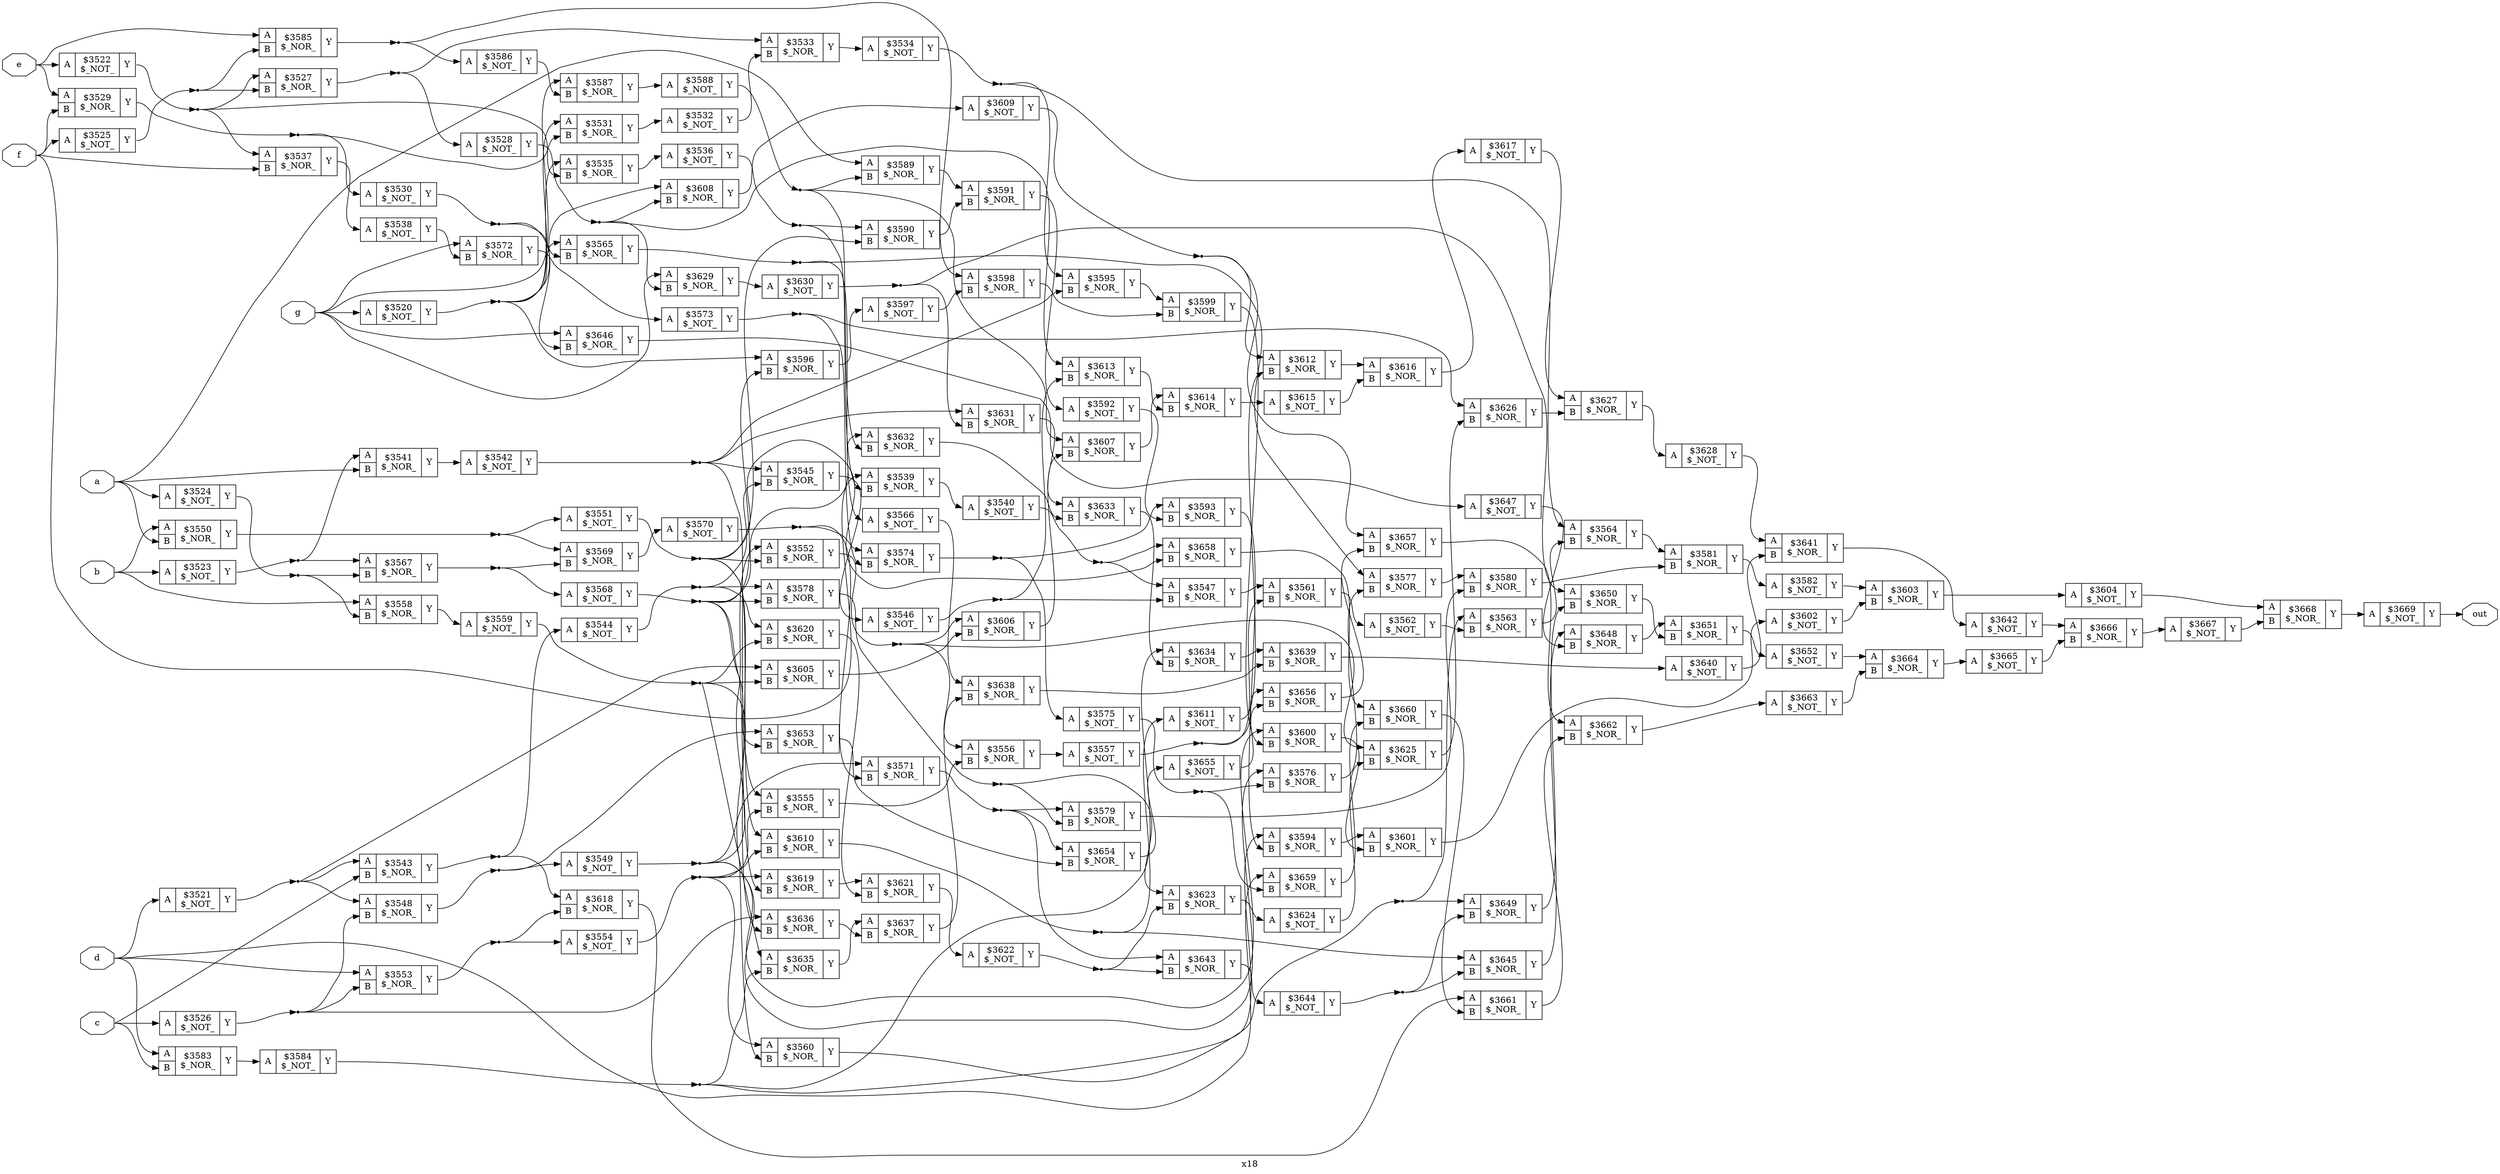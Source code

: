 digraph "x18" {
label="x18";
rankdir="LR";
remincross=true;
n150 [ shape=octagon, label="a", color="black", fontcolor="black" ];
n151 [ shape=octagon, label="b", color="black", fontcolor="black" ];
n152 [ shape=octagon, label="c", color="black", fontcolor="black" ];
n153 [ shape=octagon, label="d", color="black", fontcolor="black" ];
n154 [ shape=octagon, label="e", color="black", fontcolor="black" ];
n155 [ shape=octagon, label="f", color="black", fontcolor="black" ];
n156 [ shape=octagon, label="g", color="black", fontcolor="black" ];
n157 [ shape=octagon, label="out", color="black", fontcolor="black" ];
c160 [ shape=record, label="{{<p158> A}|$3520\n$_NOT_|{<p159> Y}}" ];
c161 [ shape=record, label="{{<p158> A}|$3521\n$_NOT_|{<p159> Y}}" ];
c162 [ shape=record, label="{{<p158> A}|$3522\n$_NOT_|{<p159> Y}}" ];
c163 [ shape=record, label="{{<p158> A}|$3523\n$_NOT_|{<p159> Y}}" ];
c164 [ shape=record, label="{{<p158> A}|$3524\n$_NOT_|{<p159> Y}}" ];
c165 [ shape=record, label="{{<p158> A}|$3525\n$_NOT_|{<p159> Y}}" ];
c166 [ shape=record, label="{{<p158> A}|$3526\n$_NOT_|{<p159> Y}}" ];
c168 [ shape=record, label="{{<p158> A|<p167> B}|$3527\n$_NOR_|{<p159> Y}}" ];
c169 [ shape=record, label="{{<p158> A}|$3528\n$_NOT_|{<p159> Y}}" ];
c170 [ shape=record, label="{{<p158> A|<p167> B}|$3529\n$_NOR_|{<p159> Y}}" ];
c171 [ shape=record, label="{{<p158> A}|$3530\n$_NOT_|{<p159> Y}}" ];
c172 [ shape=record, label="{{<p158> A|<p167> B}|$3531\n$_NOR_|{<p159> Y}}" ];
c173 [ shape=record, label="{{<p158> A}|$3532\n$_NOT_|{<p159> Y}}" ];
c174 [ shape=record, label="{{<p158> A|<p167> B}|$3533\n$_NOR_|{<p159> Y}}" ];
c175 [ shape=record, label="{{<p158> A}|$3534\n$_NOT_|{<p159> Y}}" ];
c176 [ shape=record, label="{{<p158> A|<p167> B}|$3535\n$_NOR_|{<p159> Y}}" ];
c177 [ shape=record, label="{{<p158> A}|$3536\n$_NOT_|{<p159> Y}}" ];
c178 [ shape=record, label="{{<p158> A|<p167> B}|$3537\n$_NOR_|{<p159> Y}}" ];
c179 [ shape=record, label="{{<p158> A}|$3538\n$_NOT_|{<p159> Y}}" ];
c180 [ shape=record, label="{{<p158> A|<p167> B}|$3539\n$_NOR_|{<p159> Y}}" ];
c181 [ shape=record, label="{{<p158> A}|$3540\n$_NOT_|{<p159> Y}}" ];
c182 [ shape=record, label="{{<p158> A|<p167> B}|$3541\n$_NOR_|{<p159> Y}}" ];
c183 [ shape=record, label="{{<p158> A}|$3542\n$_NOT_|{<p159> Y}}" ];
c184 [ shape=record, label="{{<p158> A|<p167> B}|$3543\n$_NOR_|{<p159> Y}}" ];
c185 [ shape=record, label="{{<p158> A}|$3544\n$_NOT_|{<p159> Y}}" ];
c186 [ shape=record, label="{{<p158> A|<p167> B}|$3545\n$_NOR_|{<p159> Y}}" ];
c187 [ shape=record, label="{{<p158> A}|$3546\n$_NOT_|{<p159> Y}}" ];
c188 [ shape=record, label="{{<p158> A|<p167> B}|$3547\n$_NOR_|{<p159> Y}}" ];
c189 [ shape=record, label="{{<p158> A|<p167> B}|$3548\n$_NOR_|{<p159> Y}}" ];
c190 [ shape=record, label="{{<p158> A}|$3549\n$_NOT_|{<p159> Y}}" ];
c191 [ shape=record, label="{{<p158> A|<p167> B}|$3550\n$_NOR_|{<p159> Y}}" ];
c192 [ shape=record, label="{{<p158> A}|$3551\n$_NOT_|{<p159> Y}}" ];
c193 [ shape=record, label="{{<p158> A|<p167> B}|$3552\n$_NOR_|{<p159> Y}}" ];
c194 [ shape=record, label="{{<p158> A|<p167> B}|$3553\n$_NOR_|{<p159> Y}}" ];
c195 [ shape=record, label="{{<p158> A}|$3554\n$_NOT_|{<p159> Y}}" ];
c196 [ shape=record, label="{{<p158> A|<p167> B}|$3555\n$_NOR_|{<p159> Y}}" ];
c197 [ shape=record, label="{{<p158> A|<p167> B}|$3556\n$_NOR_|{<p159> Y}}" ];
c198 [ shape=record, label="{{<p158> A}|$3557\n$_NOT_|{<p159> Y}}" ];
c199 [ shape=record, label="{{<p158> A|<p167> B}|$3558\n$_NOR_|{<p159> Y}}" ];
c200 [ shape=record, label="{{<p158> A}|$3559\n$_NOT_|{<p159> Y}}" ];
c201 [ shape=record, label="{{<p158> A|<p167> B}|$3560\n$_NOR_|{<p159> Y}}" ];
c202 [ shape=record, label="{{<p158> A|<p167> B}|$3561\n$_NOR_|{<p159> Y}}" ];
c203 [ shape=record, label="{{<p158> A}|$3562\n$_NOT_|{<p159> Y}}" ];
c204 [ shape=record, label="{{<p158> A|<p167> B}|$3563\n$_NOR_|{<p159> Y}}" ];
c205 [ shape=record, label="{{<p158> A|<p167> B}|$3564\n$_NOR_|{<p159> Y}}" ];
c206 [ shape=record, label="{{<p158> A|<p167> B}|$3565\n$_NOR_|{<p159> Y}}" ];
c207 [ shape=record, label="{{<p158> A}|$3566\n$_NOT_|{<p159> Y}}" ];
c208 [ shape=record, label="{{<p158> A|<p167> B}|$3567\n$_NOR_|{<p159> Y}}" ];
c209 [ shape=record, label="{{<p158> A}|$3568\n$_NOT_|{<p159> Y}}" ];
c210 [ shape=record, label="{{<p158> A|<p167> B}|$3569\n$_NOR_|{<p159> Y}}" ];
c211 [ shape=record, label="{{<p158> A}|$3570\n$_NOT_|{<p159> Y}}" ];
c212 [ shape=record, label="{{<p158> A|<p167> B}|$3571\n$_NOR_|{<p159> Y}}" ];
c213 [ shape=record, label="{{<p158> A|<p167> B}|$3572\n$_NOR_|{<p159> Y}}" ];
c214 [ shape=record, label="{{<p158> A}|$3573\n$_NOT_|{<p159> Y}}" ];
c215 [ shape=record, label="{{<p158> A|<p167> B}|$3574\n$_NOR_|{<p159> Y}}" ];
c216 [ shape=record, label="{{<p158> A}|$3575\n$_NOT_|{<p159> Y}}" ];
c217 [ shape=record, label="{{<p158> A|<p167> B}|$3576\n$_NOR_|{<p159> Y}}" ];
c218 [ shape=record, label="{{<p158> A|<p167> B}|$3577\n$_NOR_|{<p159> Y}}" ];
c219 [ shape=record, label="{{<p158> A|<p167> B}|$3578\n$_NOR_|{<p159> Y}}" ];
c220 [ shape=record, label="{{<p158> A|<p167> B}|$3579\n$_NOR_|{<p159> Y}}" ];
c221 [ shape=record, label="{{<p158> A|<p167> B}|$3580\n$_NOR_|{<p159> Y}}" ];
c222 [ shape=record, label="{{<p158> A|<p167> B}|$3581\n$_NOR_|{<p159> Y}}" ];
c223 [ shape=record, label="{{<p158> A}|$3582\n$_NOT_|{<p159> Y}}" ];
c224 [ shape=record, label="{{<p158> A|<p167> B}|$3583\n$_NOR_|{<p159> Y}}" ];
c225 [ shape=record, label="{{<p158> A}|$3584\n$_NOT_|{<p159> Y}}" ];
c226 [ shape=record, label="{{<p158> A|<p167> B}|$3585\n$_NOR_|{<p159> Y}}" ];
c227 [ shape=record, label="{{<p158> A}|$3586\n$_NOT_|{<p159> Y}}" ];
c228 [ shape=record, label="{{<p158> A|<p167> B}|$3587\n$_NOR_|{<p159> Y}}" ];
c229 [ shape=record, label="{{<p158> A}|$3588\n$_NOT_|{<p159> Y}}" ];
c230 [ shape=record, label="{{<p158> A|<p167> B}|$3589\n$_NOR_|{<p159> Y}}" ];
c231 [ shape=record, label="{{<p158> A|<p167> B}|$3590\n$_NOR_|{<p159> Y}}" ];
c232 [ shape=record, label="{{<p158> A|<p167> B}|$3591\n$_NOR_|{<p159> Y}}" ];
c233 [ shape=record, label="{{<p158> A}|$3592\n$_NOT_|{<p159> Y}}" ];
c234 [ shape=record, label="{{<p158> A|<p167> B}|$3593\n$_NOR_|{<p159> Y}}" ];
c235 [ shape=record, label="{{<p158> A|<p167> B}|$3594\n$_NOR_|{<p159> Y}}" ];
c236 [ shape=record, label="{{<p158> A|<p167> B}|$3595\n$_NOR_|{<p159> Y}}" ];
c237 [ shape=record, label="{{<p158> A|<p167> B}|$3596\n$_NOR_|{<p159> Y}}" ];
c238 [ shape=record, label="{{<p158> A}|$3597\n$_NOT_|{<p159> Y}}" ];
c239 [ shape=record, label="{{<p158> A|<p167> B}|$3598\n$_NOR_|{<p159> Y}}" ];
c240 [ shape=record, label="{{<p158> A|<p167> B}|$3599\n$_NOR_|{<p159> Y}}" ];
c241 [ shape=record, label="{{<p158> A|<p167> B}|$3600\n$_NOR_|{<p159> Y}}" ];
c242 [ shape=record, label="{{<p158> A|<p167> B}|$3601\n$_NOR_|{<p159> Y}}" ];
c243 [ shape=record, label="{{<p158> A}|$3602\n$_NOT_|{<p159> Y}}" ];
c244 [ shape=record, label="{{<p158> A|<p167> B}|$3603\n$_NOR_|{<p159> Y}}" ];
c245 [ shape=record, label="{{<p158> A}|$3604\n$_NOT_|{<p159> Y}}" ];
c246 [ shape=record, label="{{<p158> A|<p167> B}|$3605\n$_NOR_|{<p159> Y}}" ];
c247 [ shape=record, label="{{<p158> A|<p167> B}|$3606\n$_NOR_|{<p159> Y}}" ];
c248 [ shape=record, label="{{<p158> A|<p167> B}|$3607\n$_NOR_|{<p159> Y}}" ];
c249 [ shape=record, label="{{<p158> A|<p167> B}|$3608\n$_NOR_|{<p159> Y}}" ];
c250 [ shape=record, label="{{<p158> A}|$3609\n$_NOT_|{<p159> Y}}" ];
c251 [ shape=record, label="{{<p158> A|<p167> B}|$3610\n$_NOR_|{<p159> Y}}" ];
c252 [ shape=record, label="{{<p158> A}|$3611\n$_NOT_|{<p159> Y}}" ];
c253 [ shape=record, label="{{<p158> A|<p167> B}|$3612\n$_NOR_|{<p159> Y}}" ];
c254 [ shape=record, label="{{<p158> A|<p167> B}|$3613\n$_NOR_|{<p159> Y}}" ];
c255 [ shape=record, label="{{<p158> A|<p167> B}|$3614\n$_NOR_|{<p159> Y}}" ];
c256 [ shape=record, label="{{<p158> A}|$3615\n$_NOT_|{<p159> Y}}" ];
c257 [ shape=record, label="{{<p158> A|<p167> B}|$3616\n$_NOR_|{<p159> Y}}" ];
c258 [ shape=record, label="{{<p158> A}|$3617\n$_NOT_|{<p159> Y}}" ];
c259 [ shape=record, label="{{<p158> A|<p167> B}|$3618\n$_NOR_|{<p159> Y}}" ];
c260 [ shape=record, label="{{<p158> A|<p167> B}|$3619\n$_NOR_|{<p159> Y}}" ];
c261 [ shape=record, label="{{<p158> A|<p167> B}|$3620\n$_NOR_|{<p159> Y}}" ];
c262 [ shape=record, label="{{<p158> A|<p167> B}|$3621\n$_NOR_|{<p159> Y}}" ];
c263 [ shape=record, label="{{<p158> A}|$3622\n$_NOT_|{<p159> Y}}" ];
c264 [ shape=record, label="{{<p158> A|<p167> B}|$3623\n$_NOR_|{<p159> Y}}" ];
c265 [ shape=record, label="{{<p158> A}|$3624\n$_NOT_|{<p159> Y}}" ];
c266 [ shape=record, label="{{<p158> A|<p167> B}|$3625\n$_NOR_|{<p159> Y}}" ];
c267 [ shape=record, label="{{<p158> A|<p167> B}|$3626\n$_NOR_|{<p159> Y}}" ];
c268 [ shape=record, label="{{<p158> A|<p167> B}|$3627\n$_NOR_|{<p159> Y}}" ];
c269 [ shape=record, label="{{<p158> A}|$3628\n$_NOT_|{<p159> Y}}" ];
c270 [ shape=record, label="{{<p158> A|<p167> B}|$3629\n$_NOR_|{<p159> Y}}" ];
c271 [ shape=record, label="{{<p158> A}|$3630\n$_NOT_|{<p159> Y}}" ];
c272 [ shape=record, label="{{<p158> A|<p167> B}|$3631\n$_NOR_|{<p159> Y}}" ];
c273 [ shape=record, label="{{<p158> A|<p167> B}|$3632\n$_NOR_|{<p159> Y}}" ];
c274 [ shape=record, label="{{<p158> A|<p167> B}|$3633\n$_NOR_|{<p159> Y}}" ];
c275 [ shape=record, label="{{<p158> A|<p167> B}|$3634\n$_NOR_|{<p159> Y}}" ];
c276 [ shape=record, label="{{<p158> A|<p167> B}|$3635\n$_NOR_|{<p159> Y}}" ];
c277 [ shape=record, label="{{<p158> A|<p167> B}|$3636\n$_NOR_|{<p159> Y}}" ];
c278 [ shape=record, label="{{<p158> A|<p167> B}|$3637\n$_NOR_|{<p159> Y}}" ];
c279 [ shape=record, label="{{<p158> A|<p167> B}|$3638\n$_NOR_|{<p159> Y}}" ];
c280 [ shape=record, label="{{<p158> A|<p167> B}|$3639\n$_NOR_|{<p159> Y}}" ];
c281 [ shape=record, label="{{<p158> A}|$3640\n$_NOT_|{<p159> Y}}" ];
c282 [ shape=record, label="{{<p158> A|<p167> B}|$3641\n$_NOR_|{<p159> Y}}" ];
c283 [ shape=record, label="{{<p158> A}|$3642\n$_NOT_|{<p159> Y}}" ];
c284 [ shape=record, label="{{<p158> A|<p167> B}|$3643\n$_NOR_|{<p159> Y}}" ];
c285 [ shape=record, label="{{<p158> A}|$3644\n$_NOT_|{<p159> Y}}" ];
c286 [ shape=record, label="{{<p158> A|<p167> B}|$3645\n$_NOR_|{<p159> Y}}" ];
c287 [ shape=record, label="{{<p158> A|<p167> B}|$3646\n$_NOR_|{<p159> Y}}" ];
c288 [ shape=record, label="{{<p158> A}|$3647\n$_NOT_|{<p159> Y}}" ];
c289 [ shape=record, label="{{<p158> A|<p167> B}|$3648\n$_NOR_|{<p159> Y}}" ];
c290 [ shape=record, label="{{<p158> A|<p167> B}|$3649\n$_NOR_|{<p159> Y}}" ];
c291 [ shape=record, label="{{<p158> A|<p167> B}|$3650\n$_NOR_|{<p159> Y}}" ];
c292 [ shape=record, label="{{<p158> A|<p167> B}|$3651\n$_NOR_|{<p159> Y}}" ];
c293 [ shape=record, label="{{<p158> A}|$3652\n$_NOT_|{<p159> Y}}" ];
c294 [ shape=record, label="{{<p158> A|<p167> B}|$3653\n$_NOR_|{<p159> Y}}" ];
c295 [ shape=record, label="{{<p158> A|<p167> B}|$3654\n$_NOR_|{<p159> Y}}" ];
c296 [ shape=record, label="{{<p158> A}|$3655\n$_NOT_|{<p159> Y}}" ];
c297 [ shape=record, label="{{<p158> A|<p167> B}|$3656\n$_NOR_|{<p159> Y}}" ];
c298 [ shape=record, label="{{<p158> A|<p167> B}|$3657\n$_NOR_|{<p159> Y}}" ];
c299 [ shape=record, label="{{<p158> A|<p167> B}|$3658\n$_NOR_|{<p159> Y}}" ];
c300 [ shape=record, label="{{<p158> A|<p167> B}|$3659\n$_NOR_|{<p159> Y}}" ];
c301 [ shape=record, label="{{<p158> A|<p167> B}|$3660\n$_NOR_|{<p159> Y}}" ];
c302 [ shape=record, label="{{<p158> A|<p167> B}|$3661\n$_NOR_|{<p159> Y}}" ];
c303 [ shape=record, label="{{<p158> A|<p167> B}|$3662\n$_NOR_|{<p159> Y}}" ];
c304 [ shape=record, label="{{<p158> A}|$3663\n$_NOT_|{<p159> Y}}" ];
c305 [ shape=record, label="{{<p158> A|<p167> B}|$3664\n$_NOR_|{<p159> Y}}" ];
c306 [ shape=record, label="{{<p158> A}|$3665\n$_NOT_|{<p159> Y}}" ];
c307 [ shape=record, label="{{<p158> A|<p167> B}|$3666\n$_NOR_|{<p159> Y}}" ];
c308 [ shape=record, label="{{<p158> A}|$3667\n$_NOT_|{<p159> Y}}" ];
c309 [ shape=record, label="{{<p158> A|<p167> B}|$3668\n$_NOR_|{<p159> Y}}" ];
c310 [ shape=record, label="{{<p158> A}|$3669\n$_NOT_|{<p159> Y}}" ];
c252:p159:e -> c253:p167:w [color="black", label=""];
c261:p159:e -> c262:p167:w [color="black", label=""];
c203:p159:e -> c204:p167:w [color="black", label=""];
c204:p159:e -> c205:p167:w [color="black", label=""];
c205:p159:e -> c222:p158:w [color="black", label=""];
n103 [ shape=point ];
c206:p159:e -> n103:w [color="black", label=""];
n103:e -> c207:p158:w [color="black", label=""];
n103:e -> c218:p158:w [color="black", label=""];
c207:p159:e -> c279:p158:w [color="black", label=""];
n105 [ shape=point ];
c208:p159:e -> n105:w [color="black", label=""];
n105:e -> c209:p158:w [color="black", label=""];
n105:e -> c210:p167:w [color="black", label=""];
n106 [ shape=point ];
c209:p159:e -> n106:w [color="black", label=""];
n106:e -> c219:p167:w [color="black", label=""];
n106:e -> c237:p167:w [color="black", label=""];
n106:e -> c260:p167:w [color="black", label=""];
n106:e -> c273:p158:w [color="black", label=""];
n106:e -> c294:p167:w [color="black", label=""];
c210:p159:e -> c211:p158:w [color="black", label=""];
n108 [ shape=point ];
c211:p159:e -> n108:w [color="black", label=""];
n108:e -> c212:p167:w [color="black", label=""];
n108:e -> c215:p158:w [color="black", label=""];
n109 [ shape=point ];
c212:p159:e -> n109:w [color="black", label=""];
n109:e -> c220:p158:w [color="black", label=""];
n109:e -> c284:p158:w [color="black", label=""];
n109:e -> c295:p158:w [color="black", label=""];
n11 [ shape=point ];
c161:p159:e -> n11:w [color="black", label=""];
n11:e -> c184:p158:w [color="black", label=""];
n11:e -> c189:p158:w [color="black", label=""];
n11:e -> c246:p158:w [color="black", label=""];
c213:p159:e -> c214:p158:w [color="black", label=""];
n111 [ shape=point ];
c214:p159:e -> n111:w [color="black", label=""];
n111:e -> c215:p167:w [color="black", label=""];
n111:e -> c267:p158:w [color="black", label=""];
n112 [ shape=point ];
c215:p159:e -> n112:w [color="black", label=""];
n112:e -> c216:p158:w [color="black", label=""];
n112:e -> c234:p158:w [color="black", label=""];
n113 [ shape=point ];
c216:p159:e -> n113:w [color="black", label=""];
n113:e -> c217:p167:w [color="black", label=""];
n113:e -> c300:p167:w [color="black", label=""];
c217:p159:e -> c218:p167:w [color="black", label=""];
c218:p159:e -> c221:p158:w [color="black", label=""];
n116 [ shape=point ];
c219:p159:e -> n116:w [color="black", label=""];
n116:e -> c220:p167:w [color="black", label=""];
n116:e -> c264:p158:w [color="black", label=""];
c220:p159:e -> c221:p167:w [color="black", label=""];
c221:p159:e -> c222:p167:w [color="black", label=""];
c222:p159:e -> c223:p158:w [color="black", label=""];
c262:p159:e -> c263:p158:w [color="black", label=""];
c223:p159:e -> c244:p158:w [color="black", label=""];
c224:p159:e -> c225:p158:w [color="black", label=""];
n122 [ shape=point ];
c225:p159:e -> n122:w [color="black", label=""];
n122:e -> c235:p158:w [color="black", label=""];
n122:e -> c275:p158:w [color="black", label=""];
n122:e -> c276:p167:w [color="black", label=""];
n123 [ shape=point ];
c226:p159:e -> n123:w [color="black", label=""];
n123:e -> c227:p158:w [color="black", label=""];
n123:e -> c239:p158:w [color="black", label=""];
c227:p159:e -> c228:p167:w [color="black", label=""];
c228:p159:e -> c229:p158:w [color="black", label=""];
n126 [ shape=point ];
c229:p159:e -> n126:w [color="black", label=""];
n126:e -> c230:p167:w [color="black", label=""];
n126:e -> c248:p158:w [color="black", label=""];
n126:e -> c273:p167:w [color="black", label=""];
c230:p159:e -> c232:p158:w [color="black", label=""];
c231:p159:e -> c232:p167:w [color="black", label=""];
c232:p159:e -> c233:p158:w [color="black", label=""];
n13 [ shape=point ];
c263:p159:e -> n13:w [color="black", label=""];
n13:e -> c264:p167:w [color="black", label=""];
n13:e -> c284:p167:w [color="black", label=""];
c233:p159:e -> c234:p167:w [color="black", label=""];
c234:p159:e -> c235:p167:w [color="black", label=""];
c235:p159:e -> c242:p158:w [color="black", label=""];
c236:p159:e -> c240:p158:w [color="black", label=""];
c237:p159:e -> c238:p158:w [color="black", label=""];
c238:p159:e -> c239:p167:w [color="black", label=""];
c239:p159:e -> c240:p167:w [color="black", label=""];
c240:p159:e -> c241:p167:w [color="black", label=""];
c241:p159:e -> c242:p167:w [color="black", label=""];
c242:p159:e -> c243:p158:w [color="black", label=""];
c264:p159:e -> c265:p158:w [color="black", label=""];
c243:p159:e -> c244:p167:w [color="black", label=""];
c244:p159:e -> c245:p158:w [color="black", label=""];
c245:p159:e -> c309:p158:w [color="black", label=""];
c246:p159:e -> c247:p167:w [color="black", label=""];
c247:p159:e -> c248:p167:w [color="black", label=""];
c248:p159:e -> c255:p158:w [color="black", label=""];
c249:p159:e -> c250:p158:w [color="black", label=""];
n147 [ shape=point ];
c250:p159:e -> n147:w [color="black", label=""];
n147:e -> c253:p158:w [color="black", label=""];
n147:e -> c298:p158:w [color="black", label=""];
n148 [ shape=point ];
c251:p159:e -> n148:w [color="black", label=""];
n148:e -> c252:p158:w [color="black", label=""];
n148:e -> c286:p158:w [color="black", label=""];
n149 [ shape=point ];
c160:p159:e -> n149:w [color="black", label=""];
n149:e -> c172:p158:w [color="black", label=""];
n149:e -> c176:p158:w [color="black", label=""];
n149:e -> c206:p158:w [color="black", label=""];
n149:e -> c237:p158:w [color="black", label=""];
n149:e -> c249:p158:w [color="black", label=""];
c265:p159:e -> c266:p167:w [color="black", label=""];
n150:e -> c164:p158:w [color="black", label=""];
n150:e -> c182:p167:w [color="black", label=""];
n150:e -> c191:p167:w [color="black", label=""];
n150:e -> c230:p158:w [color="black", label=""];
n151:e -> c163:p158:w [color="black", label=""];
n151:e -> c191:p158:w [color="black", label=""];
n151:e -> c199:p158:w [color="black", label=""];
n152:e -> c166:p158:w [color="black", label=""];
n152:e -> c184:p167:w [color="black", label=""];
n152:e -> c224:p167:w [color="black", label=""];
n153:e -> c161:p158:w [color="black", label=""];
n153:e -> c194:p158:w [color="black", label=""];
n153:e -> c224:p158:w [color="black", label=""];
n153:e -> c300:p158:w [color="black", label=""];
n154:e -> c162:p158:w [color="black", label=""];
n154:e -> c170:p158:w [color="black", label=""];
n154:e -> c226:p158:w [color="black", label=""];
n155:e -> c165:p158:w [color="black", label=""];
n155:e -> c170:p167:w [color="black", label=""];
n155:e -> c178:p167:w [color="black", label=""];
n155:e -> c180:p158:w [color="black", label=""];
n156:e -> c160:p158:w [color="black", label=""];
n156:e -> c213:p158:w [color="black", label=""];
n156:e -> c228:p158:w [color="black", label=""];
n156:e -> c270:p158:w [color="black", label=""];
n156:e -> c287:p158:w [color="black", label=""];
c310:p159:e -> n157:w [color="black", label=""];
c266:p159:e -> c267:p167:w [color="black", label=""];
c267:p159:e -> c268:p167:w [color="black", label=""];
c268:p159:e -> c269:p158:w [color="black", label=""];
c269:p159:e -> c282:p158:w [color="black", label=""];
c253:p159:e -> c257:p158:w [color="black", label=""];
c270:p159:e -> c271:p158:w [color="black", label=""];
n21 [ shape=point ];
c271:p159:e -> n21:w [color="black", label=""];
n21:e -> c272:p167:w [color="black", label=""];
n21:e -> c291:p158:w [color="black", label=""];
n22 [ shape=point ];
c162:p159:e -> n22:w [color="black", label=""];
n22:e -> c168:p158:w [color="black", label=""];
n22:e -> c176:p167:w [color="black", label=""];
n22:e -> c178:p158:w [color="black", label=""];
c272:p159:e -> c274:p158:w [color="black", label=""];
c273:p159:e -> c274:p167:w [color="black", label=""];
c274:p159:e -> c275:p167:w [color="black", label=""];
c275:p159:e -> c280:p158:w [color="black", label=""];
c276:p159:e -> c278:p158:w [color="black", label=""];
c277:p159:e -> c278:p167:w [color="black", label=""];
c278:p159:e -> c279:p167:w [color="black", label=""];
c254:p159:e -> c255:p167:w [color="black", label=""];
c279:p159:e -> c280:p167:w [color="black", label=""];
c280:p159:e -> c281:p158:w [color="black", label=""];
c281:p159:e -> c282:p167:w [color="black", label=""];
n33 [ shape=point ];
c163:p159:e -> n33:w [color="black", label=""];
n33:e -> c182:p158:w [color="black", label=""];
n33:e -> c208:p158:w [color="black", label=""];
c282:p159:e -> c283:p158:w [color="black", label=""];
c283:p159:e -> c307:p158:w [color="black", label=""];
c284:p159:e -> c285:p158:w [color="black", label=""];
n37 [ shape=point ];
c285:p159:e -> n37:w [color="black", label=""];
n37:e -> c286:p167:w [color="black", label=""];
n37:e -> c290:p167:w [color="black", label=""];
c286:p159:e -> c289:p158:w [color="black", label=""];
c287:p159:e -> c288:p158:w [color="black", label=""];
c255:p159:e -> c256:p158:w [color="black", label=""];
c288:p159:e -> c289:p167:w [color="black", label=""];
c289:p159:e -> c292:p158:w [color="black", label=""];
c290:p159:e -> c291:p167:w [color="black", label=""];
c291:p159:e -> c292:p167:w [color="black", label=""];
n44 [ shape=point ];
c164:p159:e -> n44:w [color="black", label=""];
n44:e -> c199:p167:w [color="black", label=""];
n44:e -> c208:p167:w [color="black", label=""];
c292:p159:e -> c293:p158:w [color="black", label=""];
c293:p159:e -> c305:p158:w [color="black", label=""];
c294:p159:e -> c295:p167:w [color="black", label=""];
c295:p159:e -> c296:p158:w [color="black", label=""];
c296:p159:e -> c297:p167:w [color="black", label=""];
c256:p159:e -> c257:p167:w [color="black", label=""];
c297:p159:e -> c298:p167:w [color="black", label=""];
c298:p159:e -> c303:p158:w [color="black", label=""];
c299:p159:e -> c301:p158:w [color="black", label=""];
c300:p159:e -> c301:p167:w [color="black", label=""];
c301:p159:e -> c302:p167:w [color="black", label=""];
n55 [ shape=point ];
c165:p159:e -> n55:w [color="black", label=""];
n55:e -> c168:p167:w [color="black", label=""];
n55:e -> c226:p167:w [color="black", label=""];
c302:p159:e -> c303:p167:w [color="black", label=""];
c303:p159:e -> c304:p158:w [color="black", label=""];
c304:p159:e -> c305:p167:w [color="black", label=""];
c305:p159:e -> c306:p158:w [color="black", label=""];
c257:p159:e -> c258:p158:w [color="black", label=""];
c306:p159:e -> c307:p167:w [color="black", label=""];
c307:p159:e -> c308:p158:w [color="black", label=""];
c308:p159:e -> c309:p167:w [color="black", label=""];
c309:p159:e -> c310:p158:w [color="black", label=""];
n64 [ shape=point ];
c166:p159:e -> n64:w [color="black", label=""];
n64:e -> c189:p167:w [color="black", label=""];
n64:e -> c194:p167:w [color="black", label=""];
n64:e -> c277:p158:w [color="black", label=""];
n65 [ shape=point ];
c168:p159:e -> n65:w [color="black", label=""];
n65:e -> c169:p158:w [color="black", label=""];
n65:e -> c174:p158:w [color="black", label=""];
n66 [ shape=point ];
c169:p159:e -> n66:w [color="black", label=""];
n66:e -> c249:p167:w [color="black", label=""];
n66:e -> c254:p158:w [color="black", label=""];
n66:e -> c270:p167:w [color="black", label=""];
n67 [ shape=point ];
c170:p159:e -> n67:w [color="black", label=""];
n67:e -> c171:p158:w [color="black", label=""];
n67:e -> c172:p167:w [color="black", label=""];
n68 [ shape=point ];
c171:p159:e -> n68:w [color="black", label=""];
n68:e -> c206:p167:w [color="black", label=""];
n68:e -> c287:p167:w [color="black", label=""];
c172:p159:e -> c173:p158:w [color="black", label=""];
c258:p159:e -> c268:p158:w [color="black", label=""];
c173:p159:e -> c174:p167:w [color="black", label=""];
c174:p159:e -> c175:p158:w [color="black", label=""];
n72 [ shape=point ];
c175:p159:e -> n72:w [color="black", label=""];
n72:e -> c205:p158:w [color="black", label=""];
n72:e -> c236:p158:w [color="black", label=""];
c176:p159:e -> c177:p158:w [color="black", label=""];
n74 [ shape=point ];
c177:p159:e -> n74:w [color="black", label=""];
n74:e -> c180:p167:w [color="black", label=""];
n74:e -> c231:p158:w [color="black", label=""];
c178:p159:e -> c179:p158:w [color="black", label=""];
c179:p159:e -> c213:p167:w [color="black", label=""];
c180:p159:e -> c181:p158:w [color="black", label=""];
n78 [ shape=point ];
c181:p159:e -> n78:w [color="black", label=""];
n78:e -> c188:p158:w [color="black", label=""];
n78:e -> c299:p158:w [color="black", label=""];
c182:p159:e -> c183:p158:w [color="black", label=""];
c259:p159:e -> c302:p158:w [color="black", label=""];
n80 [ shape=point ];
c183:p159:e -> n80:w [color="black", label=""];
n80:e -> c186:p158:w [color="black", label=""];
n80:e -> c196:p158:w [color="black", label=""];
n80:e -> c236:p167:w [color="black", label=""];
n80:e -> c272:p158:w [color="black", label=""];
n81 [ shape=point ];
c184:p159:e -> n81:w [color="black", label=""];
n81:e -> c185:p158:w [color="black", label=""];
n81:e -> c259:p158:w [color="black", label=""];
n82 [ shape=point ];
c185:p159:e -> n82:w [color="black", label=""];
n82:e -> c186:p167:w [color="black", label=""];
n82:e -> c219:p158:w [color="black", label=""];
n82:e -> c261:p158:w [color="black", label=""];
c186:p159:e -> c187:p158:w [color="black", label=""];
n84 [ shape=point ];
c187:p159:e -> n84:w [color="black", label=""];
n84:e -> c188:p167:w [color="black", label=""];
n84:e -> c254:p167:w [color="black", label=""];
c188:p159:e -> c202:p158:w [color="black", label=""];
n86 [ shape=point ];
c189:p159:e -> n86:w [color="black", label=""];
n86:e -> c190:p158:w [color="black", label=""];
n86:e -> c294:p158:w [color="black", label=""];
n87 [ shape=point ];
c190:p159:e -> n87:w [color="black", label=""];
n87:e -> c193:p158:w [color="black", label=""];
n87:e -> c212:p158:w [color="black", label=""];
n87:e -> c217:p158:w [color="black", label=""];
n87:e -> c241:p158:w [color="black", label=""];
n88 [ shape=point ];
c191:p159:e -> n88:w [color="black", label=""];
n88:e -> c192:p158:w [color="black", label=""];
n88:e -> c210:p158:w [color="black", label=""];
n89 [ shape=point ];
c192:p159:e -> n89:w [color="black", label=""];
n89:e -> c193:p167:w [color="black", label=""];
n89:e -> c231:p167:w [color="black", label=""];
n89:e -> c251:p158:w [color="black", label=""];
n89:e -> c277:p167:w [color="black", label=""];
n89:e -> c299:p167:w [color="black", label=""];
c260:p159:e -> c262:p158:w [color="black", label=""];
n90 [ shape=point ];
c193:p159:e -> n90:w [color="black", label=""];
n90:e -> c197:p158:w [color="black", label=""];
n90:e -> c247:p158:w [color="black", label=""];
n90:e -> c266:p158:w [color="black", label=""];
n91 [ shape=point ];
c194:p159:e -> n91:w [color="black", label=""];
n91:e -> c195:p158:w [color="black", label=""];
n91:e -> c259:p167:w [color="black", label=""];
n92 [ shape=point ];
c195:p159:e -> n92:w [color="black", label=""];
n92:e -> c196:p167:w [color="black", label=""];
n92:e -> c201:p158:w [color="black", label=""];
n92:e -> c251:p167:w [color="black", label=""];
n92:e -> c260:p158:w [color="black", label=""];
c196:p159:e -> c197:p167:w [color="black", label=""];
c197:p159:e -> c198:p158:w [color="black", label=""];
n95 [ shape=point ];
c198:p159:e -> n95:w [color="black", label=""];
n95:e -> c202:p167:w [color="black", label=""];
n95:e -> c297:p158:w [color="black", label=""];
c199:p159:e -> c200:p158:w [color="black", label=""];
n97 [ shape=point ];
c200:p159:e -> n97:w [color="black", label=""];
n97:e -> c201:p167:w [color="black", label=""];
n97:e -> c246:p167:w [color="black", label=""];
n97:e -> c261:p167:w [color="black", label=""];
n97:e -> c276:p158:w [color="black", label=""];
n98 [ shape=point ];
c201:p159:e -> n98:w [color="black", label=""];
n98:e -> c204:p158:w [color="black", label=""];
n98:e -> c290:p158:w [color="black", label=""];
c202:p159:e -> c203:p158:w [color="black", label=""];
}
